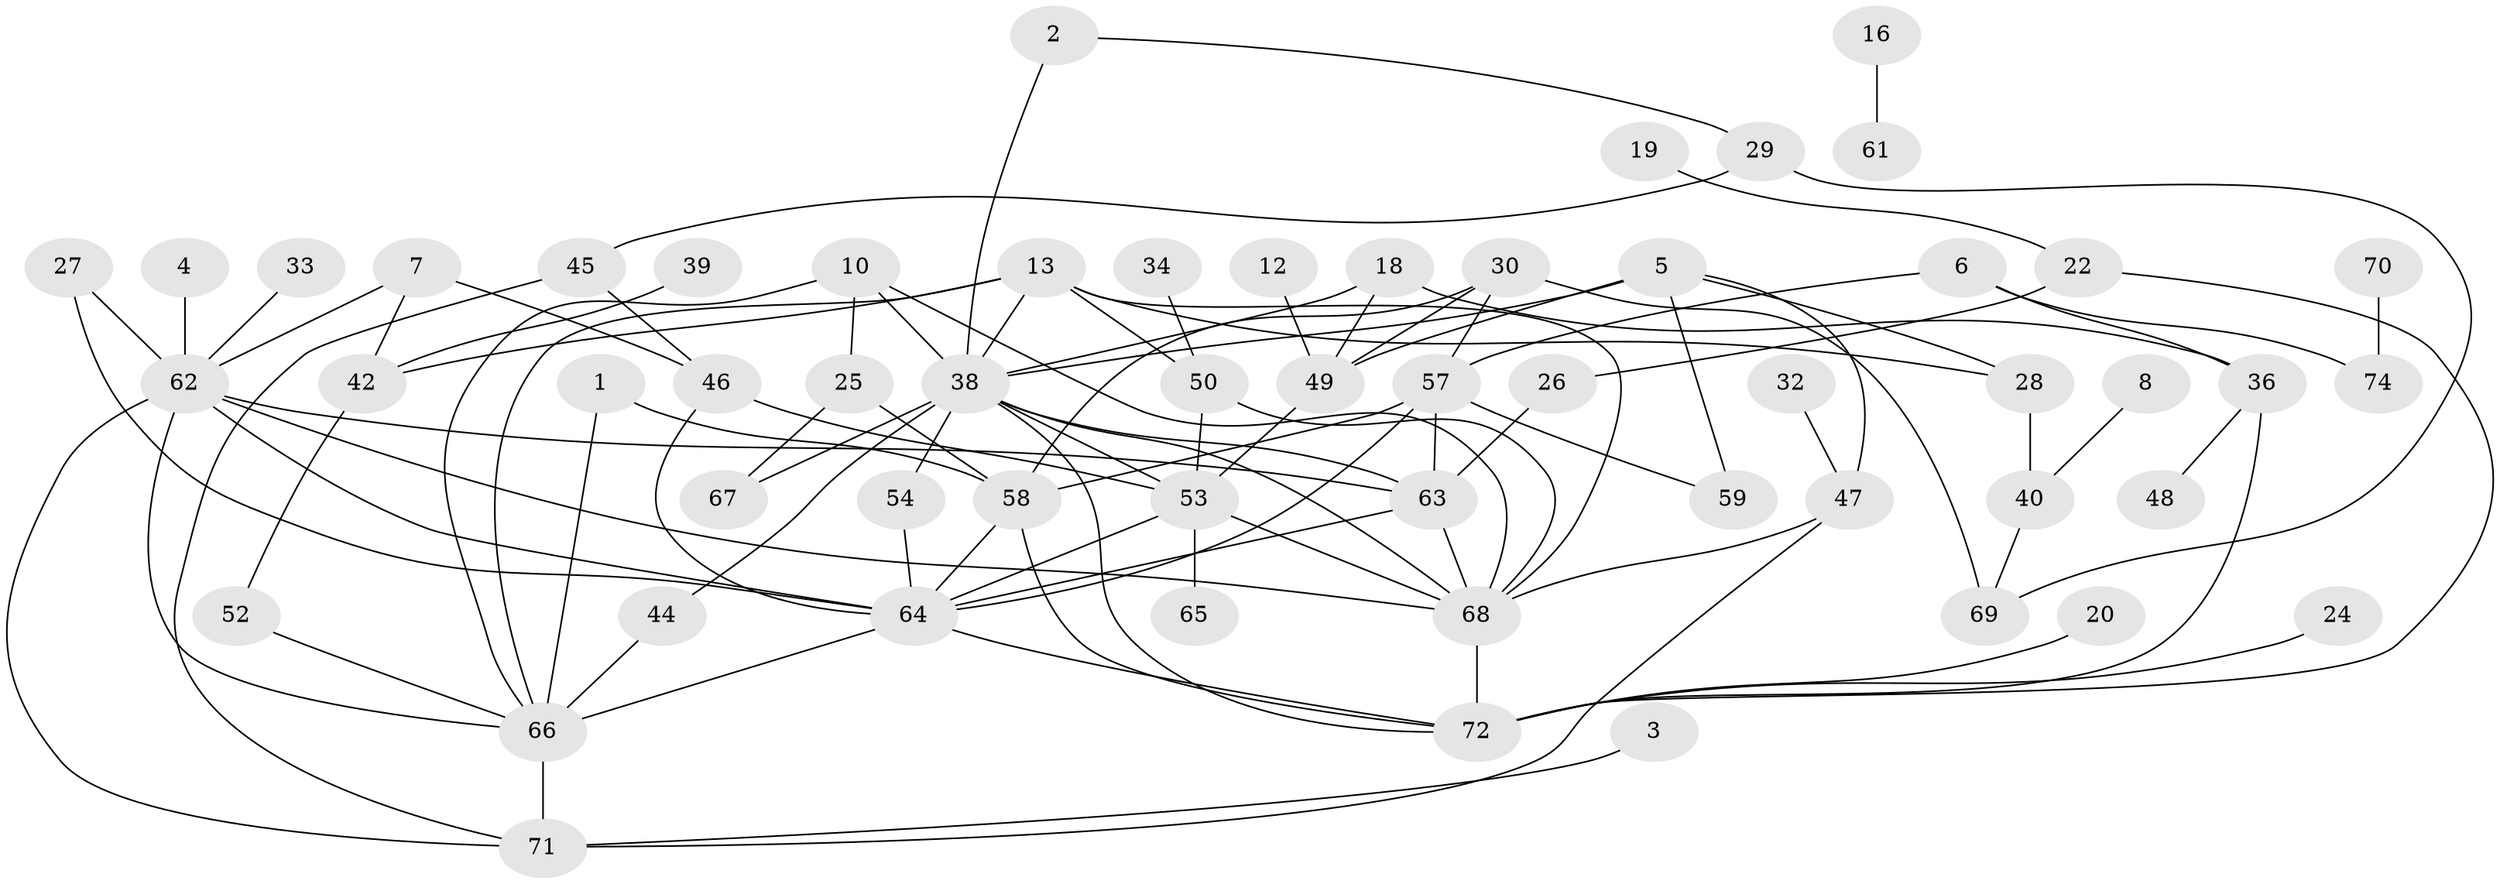 // original degree distribution, {3: 0.17567567567567569, 4: 0.14189189189189189, 2: 0.2702702702702703, 1: 0.21621621621621623, 5: 0.033783783783783786, 6: 0.02027027027027027, 7: 0.02027027027027027, 0: 0.10810810810810811, 9: 0.013513513513513514}
// Generated by graph-tools (version 1.1) at 2025/25/03/09/25 03:25:15]
// undirected, 57 vertices, 98 edges
graph export_dot {
graph [start="1"]
  node [color=gray90,style=filled];
  1;
  2;
  3;
  4;
  5;
  6;
  7;
  8;
  10;
  12;
  13;
  16;
  18;
  19;
  20;
  22;
  24;
  25;
  26;
  27;
  28;
  29;
  30;
  32;
  33;
  34;
  36;
  38;
  39;
  40;
  42;
  44;
  45;
  46;
  47;
  48;
  49;
  50;
  52;
  53;
  54;
  57;
  58;
  59;
  61;
  62;
  63;
  64;
  65;
  66;
  67;
  68;
  69;
  70;
  71;
  72;
  74;
  1 -- 58 [weight=1.0];
  1 -- 66 [weight=1.0];
  2 -- 29 [weight=1.0];
  2 -- 38 [weight=1.0];
  3 -- 71 [weight=1.0];
  4 -- 62 [weight=1.0];
  5 -- 28 [weight=1.0];
  5 -- 38 [weight=2.0];
  5 -- 47 [weight=1.0];
  5 -- 49 [weight=1.0];
  5 -- 59 [weight=1.0];
  6 -- 36 [weight=1.0];
  6 -- 57 [weight=1.0];
  6 -- 74 [weight=1.0];
  7 -- 42 [weight=1.0];
  7 -- 46 [weight=1.0];
  7 -- 62 [weight=1.0];
  8 -- 40 [weight=1.0];
  10 -- 25 [weight=1.0];
  10 -- 38 [weight=1.0];
  10 -- 66 [weight=1.0];
  10 -- 68 [weight=1.0];
  12 -- 49 [weight=1.0];
  13 -- 28 [weight=1.0];
  13 -- 38 [weight=2.0];
  13 -- 42 [weight=1.0];
  13 -- 50 [weight=1.0];
  13 -- 66 [weight=1.0];
  13 -- 68 [weight=1.0];
  16 -- 61 [weight=2.0];
  18 -- 36 [weight=1.0];
  18 -- 38 [weight=1.0];
  18 -- 49 [weight=1.0];
  19 -- 22 [weight=1.0];
  20 -- 72 [weight=1.0];
  22 -- 26 [weight=1.0];
  22 -- 72 [weight=1.0];
  24 -- 72 [weight=1.0];
  25 -- 58 [weight=1.0];
  25 -- 67 [weight=1.0];
  26 -- 63 [weight=1.0];
  27 -- 62 [weight=1.0];
  27 -- 64 [weight=1.0];
  28 -- 40 [weight=1.0];
  29 -- 45 [weight=1.0];
  29 -- 69 [weight=1.0];
  30 -- 49 [weight=1.0];
  30 -- 57 [weight=1.0];
  30 -- 58 [weight=1.0];
  30 -- 69 [weight=1.0];
  32 -- 47 [weight=1.0];
  33 -- 62 [weight=1.0];
  34 -- 50 [weight=1.0];
  36 -- 48 [weight=1.0];
  36 -- 72 [weight=1.0];
  38 -- 44 [weight=1.0];
  38 -- 53 [weight=1.0];
  38 -- 54 [weight=1.0];
  38 -- 63 [weight=1.0];
  38 -- 67 [weight=1.0];
  38 -- 68 [weight=1.0];
  38 -- 72 [weight=1.0];
  39 -- 42 [weight=1.0];
  40 -- 69 [weight=1.0];
  42 -- 52 [weight=1.0];
  44 -- 66 [weight=2.0];
  45 -- 46 [weight=1.0];
  45 -- 71 [weight=1.0];
  46 -- 53 [weight=1.0];
  46 -- 64 [weight=1.0];
  47 -- 68 [weight=1.0];
  47 -- 71 [weight=1.0];
  49 -- 53 [weight=1.0];
  50 -- 53 [weight=1.0];
  50 -- 68 [weight=1.0];
  52 -- 66 [weight=1.0];
  53 -- 64 [weight=1.0];
  53 -- 65 [weight=1.0];
  53 -- 68 [weight=1.0];
  54 -- 64 [weight=1.0];
  57 -- 58 [weight=1.0];
  57 -- 59 [weight=1.0];
  57 -- 63 [weight=1.0];
  57 -- 64 [weight=1.0];
  58 -- 64 [weight=1.0];
  58 -- 72 [weight=1.0];
  62 -- 63 [weight=2.0];
  62 -- 64 [weight=1.0];
  62 -- 66 [weight=1.0];
  62 -- 68 [weight=1.0];
  62 -- 71 [weight=1.0];
  63 -- 64 [weight=1.0];
  63 -- 68 [weight=1.0];
  64 -- 66 [weight=1.0];
  64 -- 72 [weight=1.0];
  66 -- 71 [weight=1.0];
  68 -- 72 [weight=1.0];
  70 -- 74 [weight=1.0];
}
